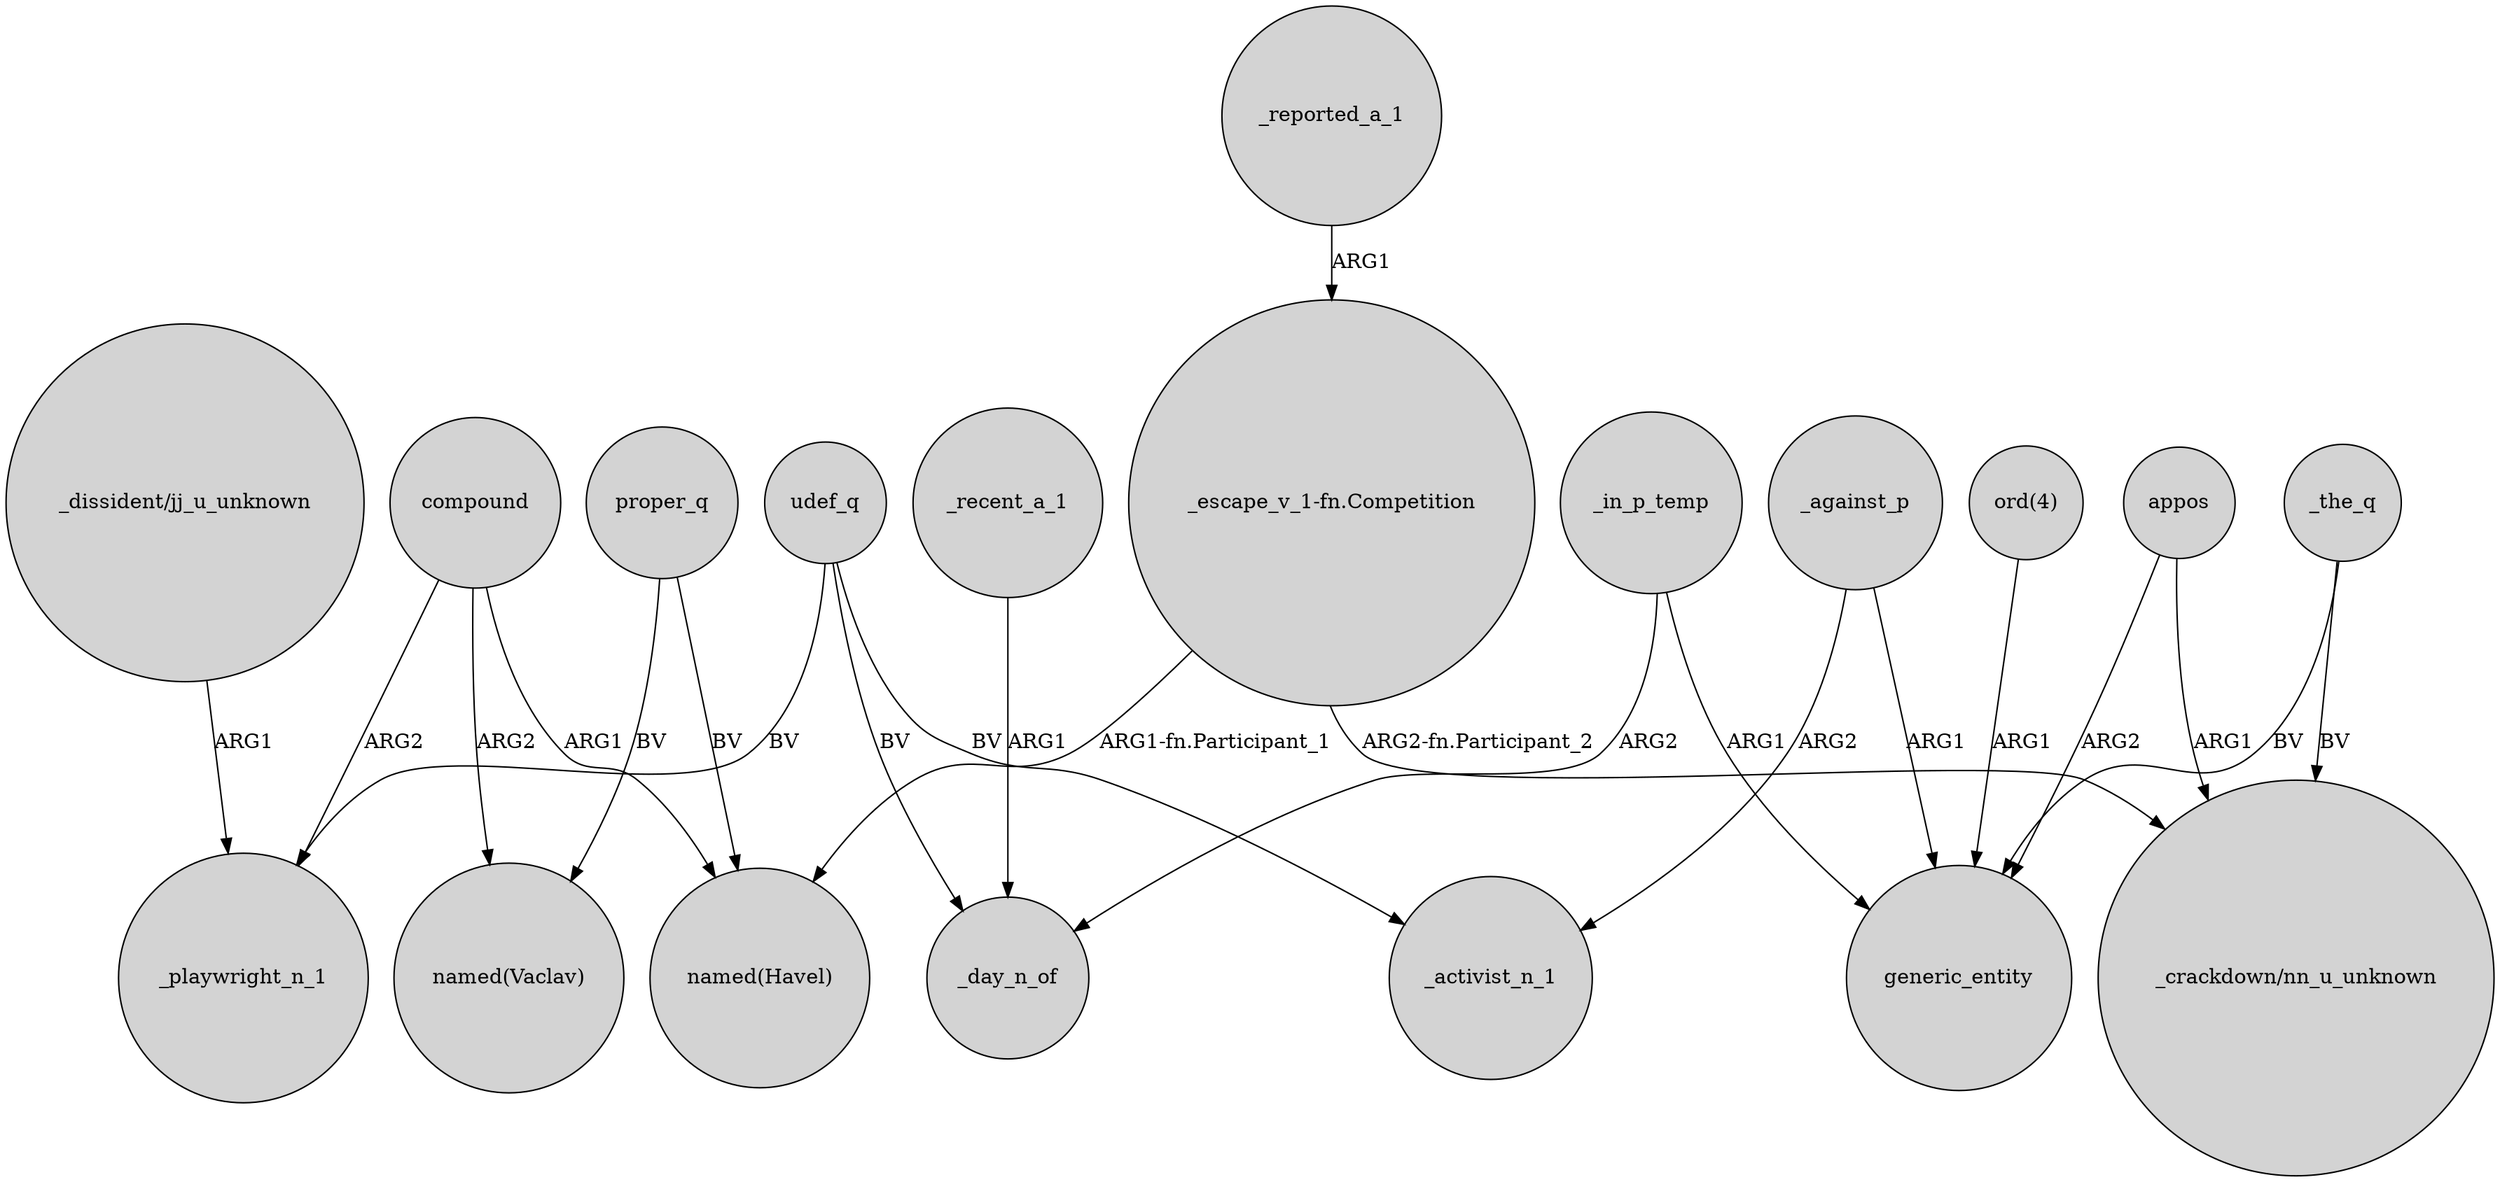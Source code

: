 digraph {
	node [shape=circle style=filled]
	proper_q -> "named(Havel)" [label=BV]
	_reported_a_1 -> "_escape_v_1-fn.Competition" [label=ARG1]
	_recent_a_1 -> _day_n_of [label=ARG1]
	"_dissident/jj_u_unknown" -> _playwright_n_1 [label=ARG1]
	compound -> "named(Havel)" [label=ARG1]
	proper_q -> "named(Vaclav)" [label=BV]
	_in_p_temp -> generic_entity [label=ARG1]
	_against_p -> _activist_n_1 [label=ARG2]
	"_escape_v_1-fn.Competition" -> "named(Havel)" [label="ARG1-fn.Participant_1"]
	_against_p -> generic_entity [label=ARG1]
	_the_q -> "_crackdown/nn_u_unknown" [label=BV]
	udef_q -> _day_n_of [label=BV]
	compound -> "named(Vaclav)" [label=ARG2]
	appos -> generic_entity [label=ARG2]
	appos -> "_crackdown/nn_u_unknown" [label=ARG1]
	_the_q -> generic_entity [label=BV]
	udef_q -> _activist_n_1 [label=BV]
	compound -> _playwright_n_1 [label=ARG2]
	_in_p_temp -> _day_n_of [label=ARG2]
	udef_q -> _playwright_n_1 [label=BV]
	"_escape_v_1-fn.Competition" -> "_crackdown/nn_u_unknown" [label="ARG2-fn.Participant_2"]
	"ord(4)" -> generic_entity [label=ARG1]
}
